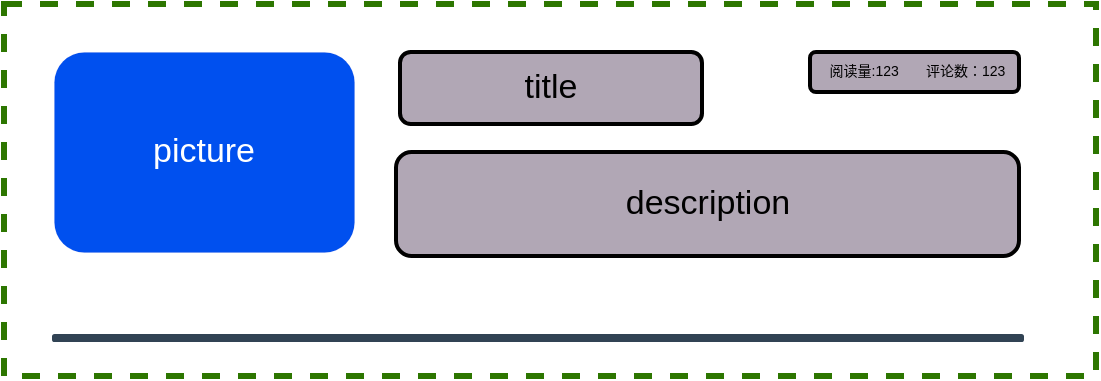 <mxfile>
    <diagram id="QP1Ndk84_r0Yb-T0uzmw" name="Page-1">
        <mxGraphModel dx="1481" dy="737" grid="0" gridSize="10" guides="1" tooltips="1" connect="1" arrows="1" fold="1" page="1" pageScale="1" pageWidth="827" pageHeight="1169" background="#ffffff" math="0" shadow="0">
            <root>
                <mxCell id="0"/>
                <mxCell id="1" parent="0"/>
                <mxCell id="2" value="" style="whiteSpace=wrap;html=1;fillColor=none;fontColor=#ffffff;strokeColor=#2D7600;dashed=1;strokeWidth=3;" vertex="1" parent="1">
                    <mxGeometry x="-61" y="402" width="546" height="186" as="geometry"/>
                </mxCell>
                <mxCell id="3" value="&lt;font style=&quot;font-size: 17px&quot;&gt;picture&lt;/font&gt;" style="whiteSpace=wrap;html=1;strokeWidth=0;fillColor=#0050ef;fontColor=#ffffff;strokeColor=#001DBC;rounded=1;" vertex="1" parent="1">
                    <mxGeometry x="-36" y="426" width="150" height="100" as="geometry"/>
                </mxCell>
                <mxCell id="4" value="" style="whiteSpace=wrap;html=1;rounded=1;fontSize=17;strokeWidth=2;fillColor=#B1A7B5;fontColor=#ffffff;strokeColor=#314354;" vertex="1" parent="1">
                    <mxGeometry x="-36" y="568" width="484" height="2" as="geometry"/>
                </mxCell>
                <mxCell id="5" value="title" style="whiteSpace=wrap;html=1;rounded=1;fontSize=17;strokeWidth=2;fillColor=#B1A7B5;" vertex="1" parent="1">
                    <mxGeometry x="137" y="426" width="151" height="36" as="geometry"/>
                </mxCell>
                <mxCell id="6" value="description" style="whiteSpace=wrap;html=1;rounded=1;fontSize=17;strokeWidth=2;fillColor=#B1A7B5;" vertex="1" parent="1">
                    <mxGeometry x="135" y="476" width="311.5" height="52" as="geometry"/>
                </mxCell>
                <mxCell id="7" value="&lt;div style=&quot;font-size: 7px&quot;&gt;&lt;font style=&quot;font-size: 7px&quot;&gt;&amp;nbsp; &amp;nbsp; 阅读量:123&amp;nbsp; &amp;nbsp; &amp;nbsp; &amp;nbsp;评论数：123&lt;/font&gt;&lt;span&gt;&amp;nbsp;&lt;/span&gt;&lt;/div&gt;" style="whiteSpace=wrap;html=1;rounded=1;fontSize=17;strokeWidth=2;fillColor=#B1A7B5;align=left;" vertex="1" parent="1">
                    <mxGeometry x="342" y="426" width="104.5" height="20" as="geometry"/>
                </mxCell>
            </root>
        </mxGraphModel>
    </diagram>
</mxfile>